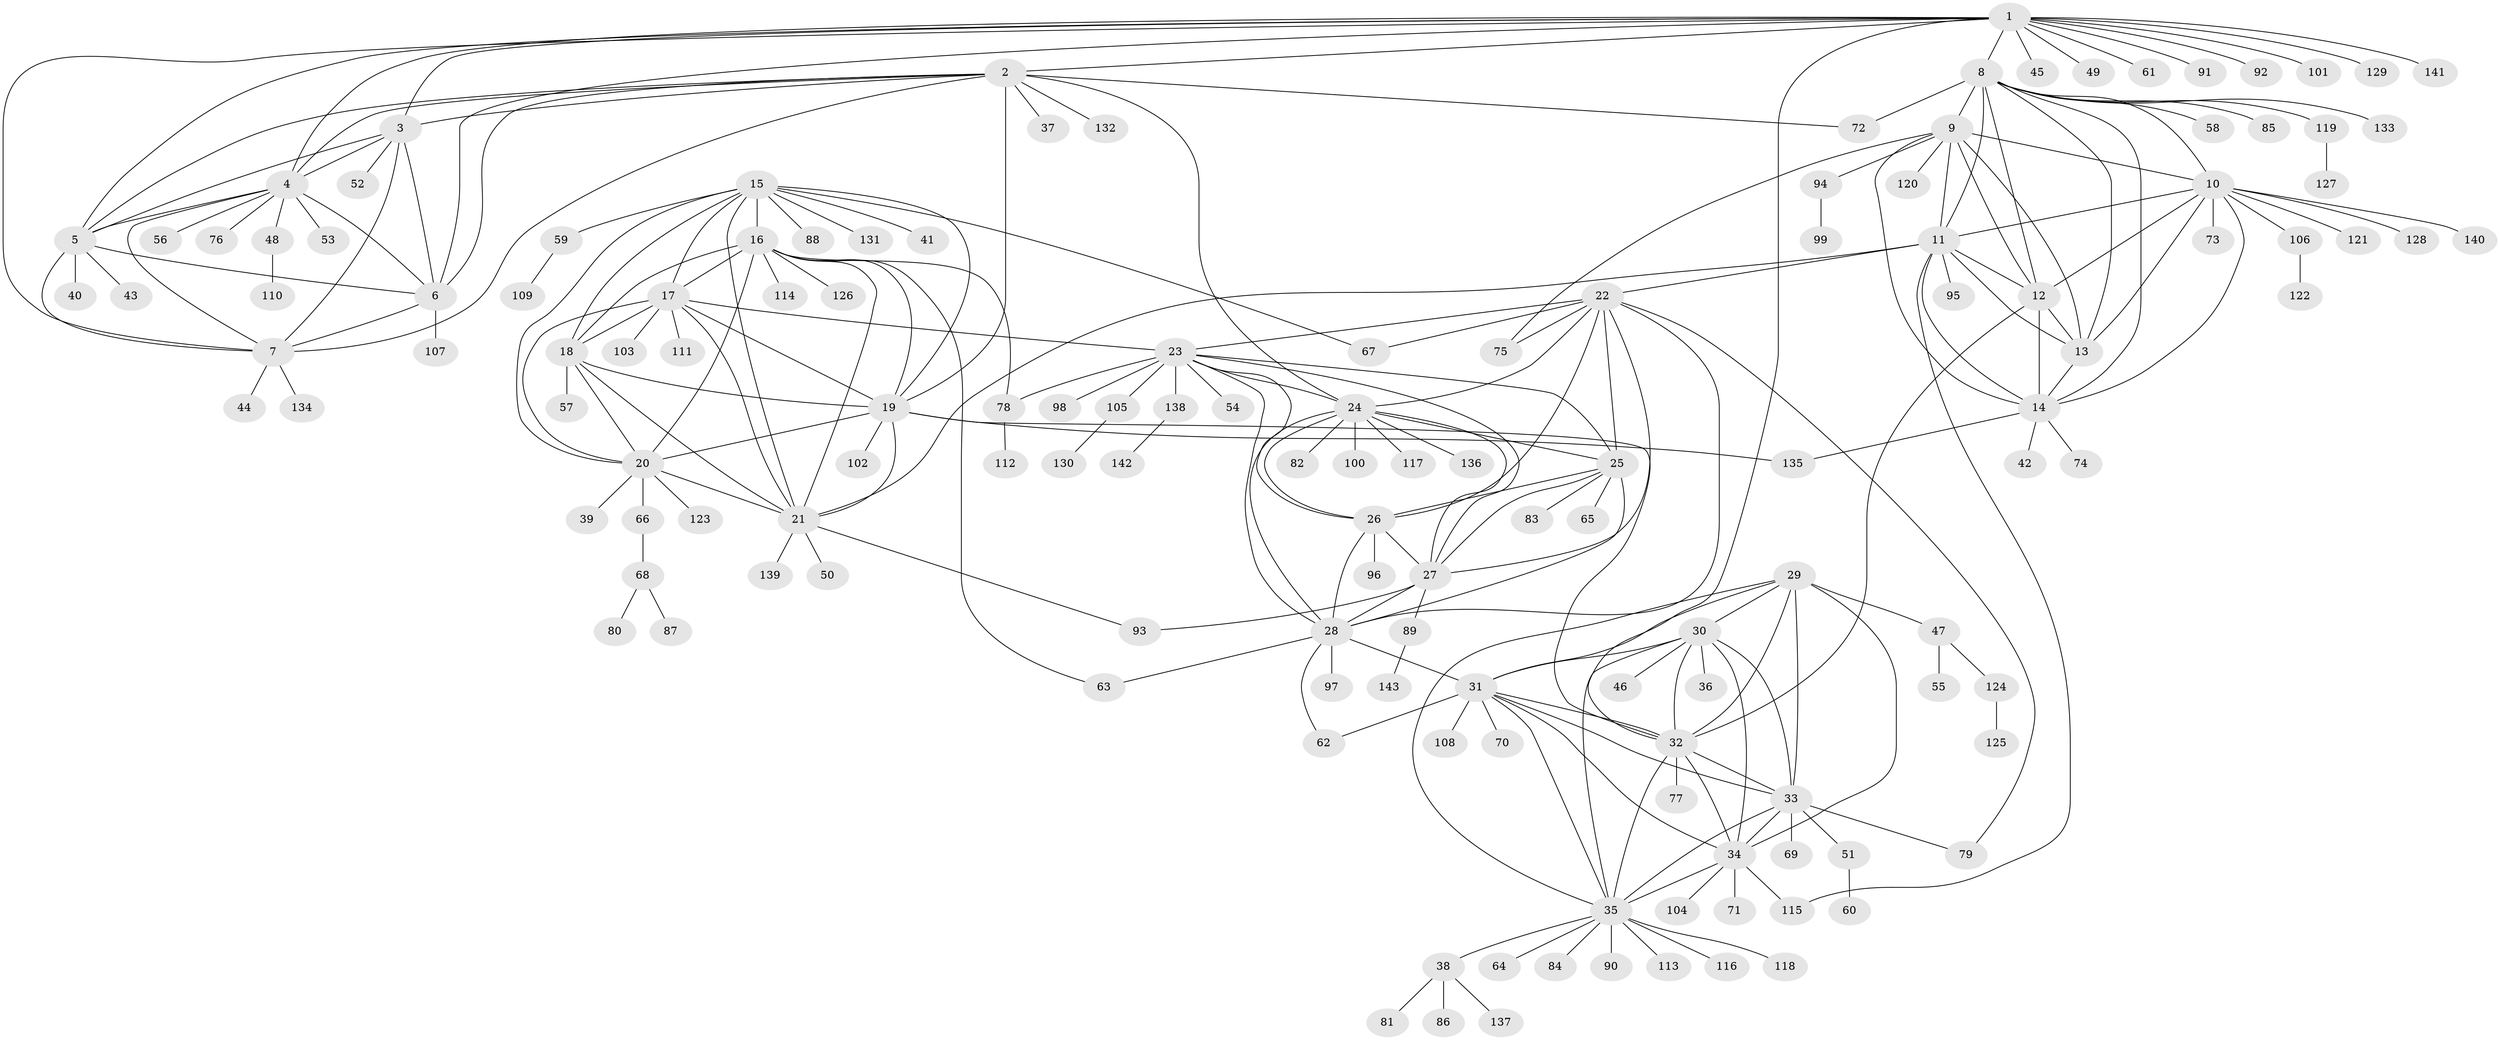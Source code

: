 // Generated by graph-tools (version 1.1) at 2025/26/03/09/25 03:26:43]
// undirected, 143 vertices, 233 edges
graph export_dot {
graph [start="1"]
  node [color=gray90,style=filled];
  1;
  2;
  3;
  4;
  5;
  6;
  7;
  8;
  9;
  10;
  11;
  12;
  13;
  14;
  15;
  16;
  17;
  18;
  19;
  20;
  21;
  22;
  23;
  24;
  25;
  26;
  27;
  28;
  29;
  30;
  31;
  32;
  33;
  34;
  35;
  36;
  37;
  38;
  39;
  40;
  41;
  42;
  43;
  44;
  45;
  46;
  47;
  48;
  49;
  50;
  51;
  52;
  53;
  54;
  55;
  56;
  57;
  58;
  59;
  60;
  61;
  62;
  63;
  64;
  65;
  66;
  67;
  68;
  69;
  70;
  71;
  72;
  73;
  74;
  75;
  76;
  77;
  78;
  79;
  80;
  81;
  82;
  83;
  84;
  85;
  86;
  87;
  88;
  89;
  90;
  91;
  92;
  93;
  94;
  95;
  96;
  97;
  98;
  99;
  100;
  101;
  102;
  103;
  104;
  105;
  106;
  107;
  108;
  109;
  110;
  111;
  112;
  113;
  114;
  115;
  116;
  117;
  118;
  119;
  120;
  121;
  122;
  123;
  124;
  125;
  126;
  127;
  128;
  129;
  130;
  131;
  132;
  133;
  134;
  135;
  136;
  137;
  138;
  139;
  140;
  141;
  142;
  143;
  1 -- 2;
  1 -- 3;
  1 -- 4;
  1 -- 5;
  1 -- 6;
  1 -- 7;
  1 -- 8;
  1 -- 32;
  1 -- 45;
  1 -- 49;
  1 -- 61;
  1 -- 91;
  1 -- 92;
  1 -- 101;
  1 -- 129;
  1 -- 141;
  2 -- 3;
  2 -- 4;
  2 -- 5;
  2 -- 6;
  2 -- 7;
  2 -- 19;
  2 -- 24;
  2 -- 37;
  2 -- 72;
  2 -- 132;
  3 -- 4;
  3 -- 5;
  3 -- 6;
  3 -- 7;
  3 -- 52;
  4 -- 5;
  4 -- 6;
  4 -- 7;
  4 -- 48;
  4 -- 53;
  4 -- 56;
  4 -- 76;
  5 -- 6;
  5 -- 7;
  5 -- 40;
  5 -- 43;
  6 -- 7;
  6 -- 107;
  7 -- 44;
  7 -- 134;
  8 -- 9;
  8 -- 10;
  8 -- 11;
  8 -- 12;
  8 -- 13;
  8 -- 14;
  8 -- 58;
  8 -- 72;
  8 -- 85;
  8 -- 119;
  8 -- 133;
  9 -- 10;
  9 -- 11;
  9 -- 12;
  9 -- 13;
  9 -- 14;
  9 -- 75;
  9 -- 94;
  9 -- 120;
  10 -- 11;
  10 -- 12;
  10 -- 13;
  10 -- 14;
  10 -- 73;
  10 -- 106;
  10 -- 121;
  10 -- 128;
  10 -- 140;
  11 -- 12;
  11 -- 13;
  11 -- 14;
  11 -- 21;
  11 -- 22;
  11 -- 95;
  11 -- 115;
  12 -- 13;
  12 -- 14;
  12 -- 32;
  13 -- 14;
  14 -- 42;
  14 -- 74;
  14 -- 135;
  15 -- 16;
  15 -- 17;
  15 -- 18;
  15 -- 19;
  15 -- 20;
  15 -- 21;
  15 -- 41;
  15 -- 59;
  15 -- 67;
  15 -- 88;
  15 -- 131;
  16 -- 17;
  16 -- 18;
  16 -- 19;
  16 -- 20;
  16 -- 21;
  16 -- 63;
  16 -- 78;
  16 -- 114;
  16 -- 126;
  17 -- 18;
  17 -- 19;
  17 -- 20;
  17 -- 21;
  17 -- 23;
  17 -- 103;
  17 -- 111;
  18 -- 19;
  18 -- 20;
  18 -- 21;
  18 -- 57;
  19 -- 20;
  19 -- 21;
  19 -- 32;
  19 -- 102;
  19 -- 135;
  20 -- 21;
  20 -- 39;
  20 -- 66;
  20 -- 123;
  21 -- 50;
  21 -- 93;
  21 -- 139;
  22 -- 23;
  22 -- 24;
  22 -- 25;
  22 -- 26;
  22 -- 27;
  22 -- 28;
  22 -- 67;
  22 -- 75;
  22 -- 79;
  23 -- 24;
  23 -- 25;
  23 -- 26;
  23 -- 27;
  23 -- 28;
  23 -- 54;
  23 -- 78;
  23 -- 98;
  23 -- 105;
  23 -- 138;
  24 -- 25;
  24 -- 26;
  24 -- 27;
  24 -- 28;
  24 -- 82;
  24 -- 100;
  24 -- 117;
  24 -- 136;
  25 -- 26;
  25 -- 27;
  25 -- 28;
  25 -- 65;
  25 -- 83;
  26 -- 27;
  26 -- 28;
  26 -- 96;
  27 -- 28;
  27 -- 89;
  27 -- 93;
  28 -- 31;
  28 -- 62;
  28 -- 63;
  28 -- 97;
  29 -- 30;
  29 -- 31;
  29 -- 32;
  29 -- 33;
  29 -- 34;
  29 -- 35;
  29 -- 47;
  30 -- 31;
  30 -- 32;
  30 -- 33;
  30 -- 34;
  30 -- 35;
  30 -- 36;
  30 -- 46;
  31 -- 32;
  31 -- 33;
  31 -- 34;
  31 -- 35;
  31 -- 62;
  31 -- 70;
  31 -- 108;
  32 -- 33;
  32 -- 34;
  32 -- 35;
  32 -- 77;
  33 -- 34;
  33 -- 35;
  33 -- 51;
  33 -- 69;
  33 -- 79;
  34 -- 35;
  34 -- 71;
  34 -- 104;
  34 -- 115;
  35 -- 38;
  35 -- 64;
  35 -- 84;
  35 -- 90;
  35 -- 113;
  35 -- 116;
  35 -- 118;
  38 -- 81;
  38 -- 86;
  38 -- 137;
  47 -- 55;
  47 -- 124;
  48 -- 110;
  51 -- 60;
  59 -- 109;
  66 -- 68;
  68 -- 80;
  68 -- 87;
  78 -- 112;
  89 -- 143;
  94 -- 99;
  105 -- 130;
  106 -- 122;
  119 -- 127;
  124 -- 125;
  138 -- 142;
}
